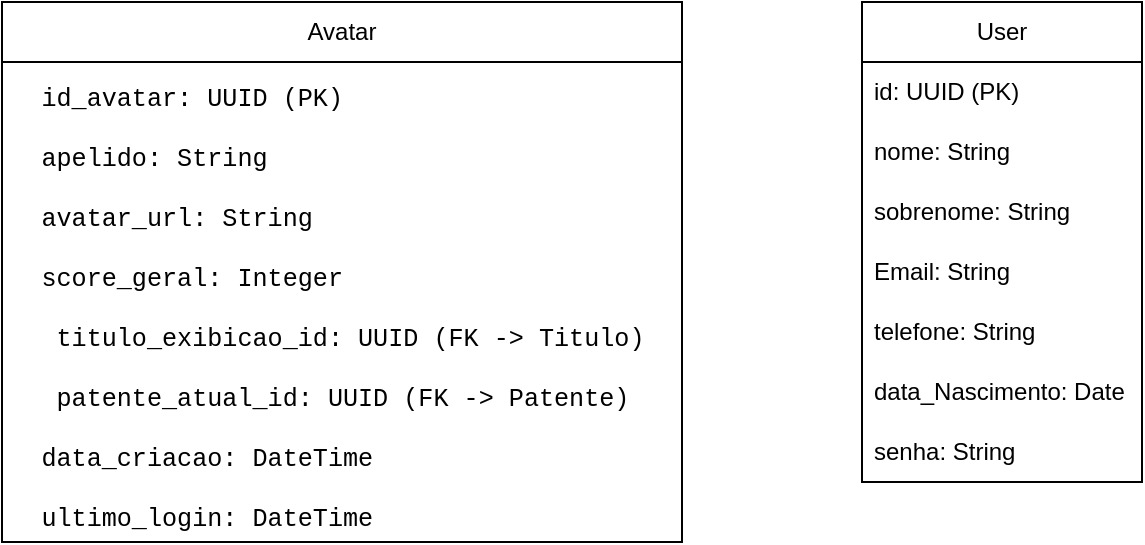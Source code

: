 <mxfile version="26.2.9">
  <diagram id="C5RBs43oDa-KdzZeNtuy" name="Page-1">
    <mxGraphModel dx="2072" dy="1140" grid="1" gridSize="10" guides="1" tooltips="1" connect="1" arrows="1" fold="1" page="1" pageScale="1" pageWidth="827" pageHeight="1169" math="0" shadow="0">
      <root>
        <mxCell id="WIyWlLk6GJQsqaUBKTNV-0" />
        <mxCell id="WIyWlLk6GJQsqaUBKTNV-1" parent="WIyWlLk6GJQsqaUBKTNV-0" />
        <mxCell id="BTQmBfeOJ8P_9vH9tkaP-0" value="User" style="swimlane;fontStyle=0;childLayout=stackLayout;horizontal=1;startSize=30;horizontalStack=0;resizeParent=1;resizeParentMax=0;resizeLast=0;collapsible=1;marginBottom=0;whiteSpace=wrap;html=1;" vertex="1" parent="WIyWlLk6GJQsqaUBKTNV-1">
          <mxGeometry x="530" y="130" width="140" height="240" as="geometry" />
        </mxCell>
        <mxCell id="BTQmBfeOJ8P_9vH9tkaP-1" value="id: UUID (PK)" style="text;strokeColor=none;fillColor=none;align=left;verticalAlign=middle;spacingLeft=4;spacingRight=4;overflow=hidden;points=[[0,0.5],[1,0.5]];portConstraint=eastwest;rotatable=0;whiteSpace=wrap;html=1;" vertex="1" parent="BTQmBfeOJ8P_9vH9tkaP-0">
          <mxGeometry y="30" width="140" height="30" as="geometry" />
        </mxCell>
        <mxCell id="BTQmBfeOJ8P_9vH9tkaP-2" value="nome: String" style="text;strokeColor=none;fillColor=none;align=left;verticalAlign=middle;spacingLeft=4;spacingRight=4;overflow=hidden;points=[[0,0.5],[1,0.5]];portConstraint=eastwest;rotatable=0;whiteSpace=wrap;html=1;" vertex="1" parent="BTQmBfeOJ8P_9vH9tkaP-0">
          <mxGeometry y="60" width="140" height="30" as="geometry" />
        </mxCell>
        <mxCell id="BTQmBfeOJ8P_9vH9tkaP-7" value="sobrenome: String" style="text;strokeColor=none;fillColor=none;align=left;verticalAlign=middle;spacingLeft=4;spacingRight=4;overflow=hidden;points=[[0,0.5],[1,0.5]];portConstraint=eastwest;rotatable=0;whiteSpace=wrap;html=1;" vertex="1" parent="BTQmBfeOJ8P_9vH9tkaP-0">
          <mxGeometry y="90" width="140" height="30" as="geometry" />
        </mxCell>
        <mxCell id="BTQmBfeOJ8P_9vH9tkaP-5" value="Email: String" style="text;strokeColor=none;fillColor=none;align=left;verticalAlign=middle;spacingLeft=4;spacingRight=4;overflow=hidden;points=[[0,0.5],[1,0.5]];portConstraint=eastwest;rotatable=0;whiteSpace=wrap;html=1;" vertex="1" parent="BTQmBfeOJ8P_9vH9tkaP-0">
          <mxGeometry y="120" width="140" height="30" as="geometry" />
        </mxCell>
        <mxCell id="BTQmBfeOJ8P_9vH9tkaP-6" value="telefone: String" style="text;strokeColor=none;fillColor=none;align=left;verticalAlign=middle;spacingLeft=4;spacingRight=4;overflow=hidden;points=[[0,0.5],[1,0.5]];portConstraint=eastwest;rotatable=0;whiteSpace=wrap;html=1;" vertex="1" parent="BTQmBfeOJ8P_9vH9tkaP-0">
          <mxGeometry y="150" width="140" height="30" as="geometry" />
        </mxCell>
        <mxCell id="BTQmBfeOJ8P_9vH9tkaP-8" value="data_Nascimento: Date" style="text;strokeColor=none;fillColor=none;align=left;verticalAlign=middle;spacingLeft=4;spacingRight=4;overflow=hidden;points=[[0,0.5],[1,0.5]];portConstraint=eastwest;rotatable=0;whiteSpace=wrap;html=1;" vertex="1" parent="BTQmBfeOJ8P_9vH9tkaP-0">
          <mxGeometry y="180" width="140" height="30" as="geometry" />
        </mxCell>
        <mxCell id="BTQmBfeOJ8P_9vH9tkaP-3" value="senha: String" style="text;strokeColor=none;fillColor=none;align=left;verticalAlign=middle;spacingLeft=4;spacingRight=4;overflow=hidden;points=[[0,0.5],[1,0.5]];portConstraint=eastwest;rotatable=0;whiteSpace=wrap;html=1;" vertex="1" parent="BTQmBfeOJ8P_9vH9tkaP-0">
          <mxGeometry y="210" width="140" height="30" as="geometry" />
        </mxCell>
        <mxCell id="BTQmBfeOJ8P_9vH9tkaP-9" value="Avatar" style="swimlane;fontStyle=0;childLayout=stackLayout;horizontal=1;startSize=30;horizontalStack=0;resizeParent=1;resizeParentMax=0;resizeLast=0;collapsible=1;marginBottom=0;whiteSpace=wrap;html=1;" vertex="1" parent="WIyWlLk6GJQsqaUBKTNV-1">
          <mxGeometry x="100" y="130" width="340" height="270" as="geometry" />
        </mxCell>
        <mxCell id="BTQmBfeOJ8P_9vH9tkaP-18" value="&lt;pre style=&quot;font-family: Menlo, &amp;quot;Roboto Mono&amp;quot;, &amp;quot;Courier New&amp;quot;, Courier, monospace, Inter, sans-serif; overflow: auto; padding: 9.144px 13.716px; text-wrap-mode: wrap; word-break: break-all; font-size: 12.573px; margin-top: 0px !important; margin-bottom: 0px !important;&quot;&gt;id_avatar: UUID (PK)&lt;/pre&gt;" style="text;strokeColor=none;fillColor=none;align=left;verticalAlign=middle;spacingLeft=4;spacingRight=4;overflow=hidden;points=[[0,0.5],[1,0.5]];portConstraint=eastwest;rotatable=0;whiteSpace=wrap;html=1;" vertex="1" parent="BTQmBfeOJ8P_9vH9tkaP-9">
          <mxGeometry y="30" width="340" height="30" as="geometry" />
        </mxCell>
        <mxCell id="BTQmBfeOJ8P_9vH9tkaP-10" value="&lt;pre style=&quot;font-family: Menlo, &amp;quot;Roboto Mono&amp;quot;, &amp;quot;Courier New&amp;quot;, Courier, monospace, Inter, sans-serif; overflow: auto; padding: 9.144px 13.716px; text-wrap-mode: wrap; word-break: break-all; font-size: 12.573px; margin-top: 0px !important; margin-bottom: 0px !important;&quot;&gt;apelido: String&lt;/pre&gt;" style="text;strokeColor=none;fillColor=none;align=left;verticalAlign=middle;spacingLeft=4;spacingRight=4;overflow=hidden;points=[[0,0.5],[1,0.5]];portConstraint=eastwest;rotatable=0;whiteSpace=wrap;html=1;" vertex="1" parent="BTQmBfeOJ8P_9vH9tkaP-9">
          <mxGeometry y="60" width="340" height="30" as="geometry" />
        </mxCell>
        <mxCell id="BTQmBfeOJ8P_9vH9tkaP-11" value="&lt;pre style=&quot;font-family: Menlo, &amp;quot;Roboto Mono&amp;quot;, &amp;quot;Courier New&amp;quot;, Courier, monospace, Inter, sans-serif; overflow: auto; padding: 9.144px 13.716px; text-wrap-mode: wrap; word-break: break-all; font-size: 12.573px; margin-top: 0px !important; margin-bottom: 0px !important;&quot;&gt;avatar_url: String&lt;/pre&gt;" style="text;strokeColor=none;fillColor=none;align=left;verticalAlign=middle;spacingLeft=4;spacingRight=4;overflow=hidden;points=[[0,0.5],[1,0.5]];portConstraint=eastwest;rotatable=0;whiteSpace=wrap;html=1;" vertex="1" parent="BTQmBfeOJ8P_9vH9tkaP-9">
          <mxGeometry y="90" width="340" height="30" as="geometry" />
        </mxCell>
        <mxCell id="BTQmBfeOJ8P_9vH9tkaP-15" value="&lt;pre style=&quot;font-family: Menlo, &amp;quot;Roboto Mono&amp;quot;, &amp;quot;Courier New&amp;quot;, Courier, monospace, Inter, sans-serif; overflow: auto; padding: 9.144px 13.716px; text-wrap-mode: wrap; word-break: break-all; font-size: 12.573px; margin-top: 0px !important; margin-bottom: 0px !important;&quot;&gt;score_geral: Integer&lt;/pre&gt;" style="text;strokeColor=none;fillColor=none;align=left;verticalAlign=middle;spacingLeft=4;spacingRight=4;overflow=hidden;points=[[0,0.5],[1,0.5]];portConstraint=eastwest;rotatable=0;whiteSpace=wrap;html=1;" vertex="1" parent="BTQmBfeOJ8P_9vH9tkaP-9">
          <mxGeometry y="120" width="340" height="30" as="geometry" />
        </mxCell>
        <mxCell id="BTQmBfeOJ8P_9vH9tkaP-14" value="&lt;pre style=&quot;font-family: Menlo, &amp;quot;Roboto Mono&amp;quot;, &amp;quot;Courier New&amp;quot;, Courier, monospace, Inter, sans-serif; overflow: auto; padding: 9.144px 13.716px; text-wrap-mode: wrap; word-break: break-all; font-size: 12.573px; margin-top: 0px !important; margin-bottom: 0px !important;&quot;&gt; titulo_exibicao_id: UUID (FK -&amp;gt; Titulo)&lt;/pre&gt;" style="text;strokeColor=none;fillColor=none;align=left;verticalAlign=middle;spacingLeft=4;spacingRight=4;overflow=hidden;points=[[0,0.5],[1,0.5]];portConstraint=eastwest;rotatable=0;whiteSpace=wrap;html=1;" vertex="1" parent="BTQmBfeOJ8P_9vH9tkaP-9">
          <mxGeometry y="150" width="340" height="30" as="geometry" />
        </mxCell>
        <mxCell id="BTQmBfeOJ8P_9vH9tkaP-13" value="&lt;pre style=&quot;font-family: Menlo, &amp;quot;Roboto Mono&amp;quot;, &amp;quot;Courier New&amp;quot;, Courier, monospace, Inter, sans-serif; overflow: auto; padding: 9.144px 13.716px; text-wrap-mode: wrap; word-break: break-all; font-size: 12.573px; margin-top: 0px !important; margin-bottom: 0px !important;&quot;&gt; patente_atual_id: UUID (FK -&amp;gt; Patente)&lt;/pre&gt;" style="text;strokeColor=none;fillColor=none;align=left;verticalAlign=middle;spacingLeft=4;spacingRight=4;overflow=hidden;points=[[0,0.5],[1,0.5]];portConstraint=eastwest;rotatable=0;whiteSpace=wrap;html=1;" vertex="1" parent="BTQmBfeOJ8P_9vH9tkaP-9">
          <mxGeometry y="180" width="340" height="30" as="geometry" />
        </mxCell>
        <mxCell id="BTQmBfeOJ8P_9vH9tkaP-17" value="&lt;pre style=&quot;font-family: Menlo, &amp;quot;Roboto Mono&amp;quot;, &amp;quot;Courier New&amp;quot;, Courier, monospace, Inter, sans-serif; overflow: auto; padding: 9.144px 13.716px; text-wrap-mode: wrap; word-break: break-all; font-size: 12.573px; margin-top: 0px !important; margin-bottom: 0px !important;&quot;&gt;data_criacao: DateTime&lt;/pre&gt;" style="text;strokeColor=none;fillColor=none;align=left;verticalAlign=middle;spacingLeft=4;spacingRight=4;overflow=hidden;points=[[0,0.5],[1,0.5]];portConstraint=eastwest;rotatable=0;whiteSpace=wrap;html=1;" vertex="1" parent="BTQmBfeOJ8P_9vH9tkaP-9">
          <mxGeometry y="210" width="340" height="30" as="geometry" />
        </mxCell>
        <mxCell id="BTQmBfeOJ8P_9vH9tkaP-12" value="&lt;pre style=&quot;font-family: Menlo, &amp;quot;Roboto Mono&amp;quot;, &amp;quot;Courier New&amp;quot;, Courier, monospace, Inter, sans-serif; overflow: auto; padding: 9.144px 13.716px; text-wrap-mode: wrap; word-break: break-all; font-size: 12.573px; margin-top: 0px !important; margin-bottom: 0px !important;&quot;&gt;ultimo_login: DateTime&lt;/pre&gt;" style="text;strokeColor=none;fillColor=none;align=left;verticalAlign=middle;spacingLeft=4;spacingRight=4;overflow=hidden;points=[[0,0.5],[1,0.5]];portConstraint=eastwest;rotatable=0;whiteSpace=wrap;html=1;" vertex="1" parent="BTQmBfeOJ8P_9vH9tkaP-9">
          <mxGeometry y="240" width="340" height="30" as="geometry" />
        </mxCell>
      </root>
    </mxGraphModel>
  </diagram>
</mxfile>
